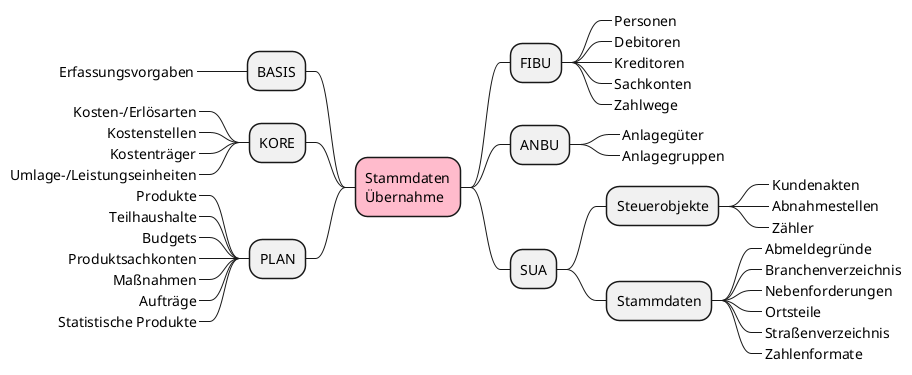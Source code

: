 
@startmindmap Stammdaten
+[#FFBBCC] Stammdaten\nÜbernahme
-- BASIS
---_ Erfassungsvorgaben
++ FIBU
+++_ Personen
+++_ Debitoren
+++_ Kreditoren
+++_ Sachkonten
+++_ Zahlwege
++ ANBU
+++_ Anlagegüter
+++_ Anlagegruppen
-- KORE
---_ Kosten-/Erlösarten
---_ Kostenstellen
---_ Kostenträger
---_ Umlage-/Leistungseinheiten
-- PLAN
---_ Produkte
---_ Teilhaushalte
---_ Budgets
---_ Produktsachkonten
---_ Maßnahmen
---_ Aufträge
---_ Statistische Produkte
++ SUA
+++ Steuerobjekte
++++_ Kundenakten
++++_ Abnahmestellen
++++_ Zähler
+++ Stammdaten
++++_ Abmeldegründe
++++_ Branchenverzeichnis
++++_ Nebenforderungen
++++_ Ortsteile
++++_ Straßenverzeichnis
++++_ Zahlenformate
@endmindmap
